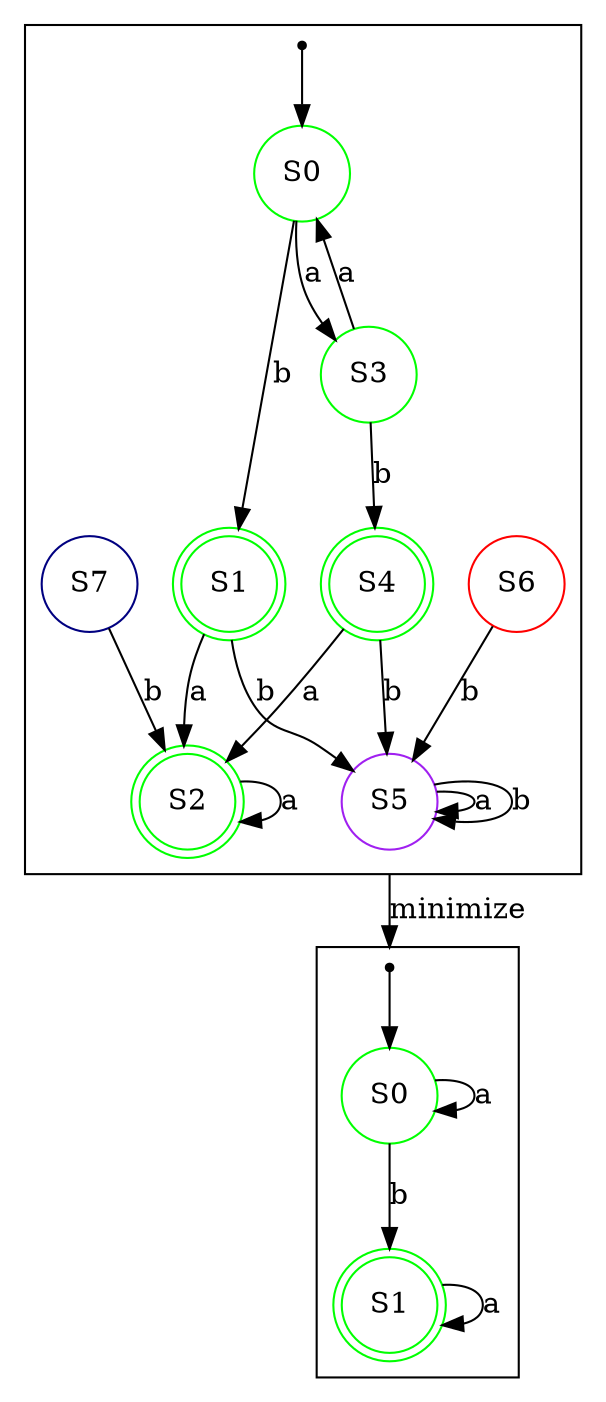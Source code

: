 digraph G {
compound=true;
	subgraph cluster_init {
	initS0 [shape=circle,label="S0",color=green];
	initI0 [shape=point];
	initS1 [shape=doublecircle,label="S1",color=green];
	initS2 [shape=doublecircle,label="S2",color=green];
	initS3 [shape=circle,label="S3",color=green];
	initS4 [shape=doublecircle,label="S4",color=green];
	initS5 [shape=circle,label="S5",color=purple];
	initS6 [shape=circle,label="S6",color=red];
	initS7 [shape=circle,label="S7",color=navy];
	initI0->initS0;
	initS0->initS3 [label="a"];
	initS0->initS1 [label="b"];
	initS1->initS2 [label="a"];
	initS1->initS5 [label="b"];
	initS2->initS2 [label="a"];
	initS3->initS0 [label="a"];
	initS3->initS4 [label="b"];
	initS4->initS2 [label="a"];
	initS4->initS5 [label="b"];
	initS5->initS5 [label="a"];
	initS5->initS5 [label="b"];
	initS6->initS5 [label="b"];
	initS7->initS2 [label="b"];
}
	subgraph cluster_mini {
	miniS0 [shape=circle,label="S0",color=green];
	miniI0 [shape=point];
	miniS1 [shape=doublecircle,label="S1",color=green];
	miniI0->miniS0;
	miniS0->miniS0 [label="a"];
	miniS0->miniS1 [label="b"];
	miniS1->miniS1 [label="a"];
}
	initS5->miniI0 [label="minimize",ltail=cluster_init,lhead=cluster_mini];
}